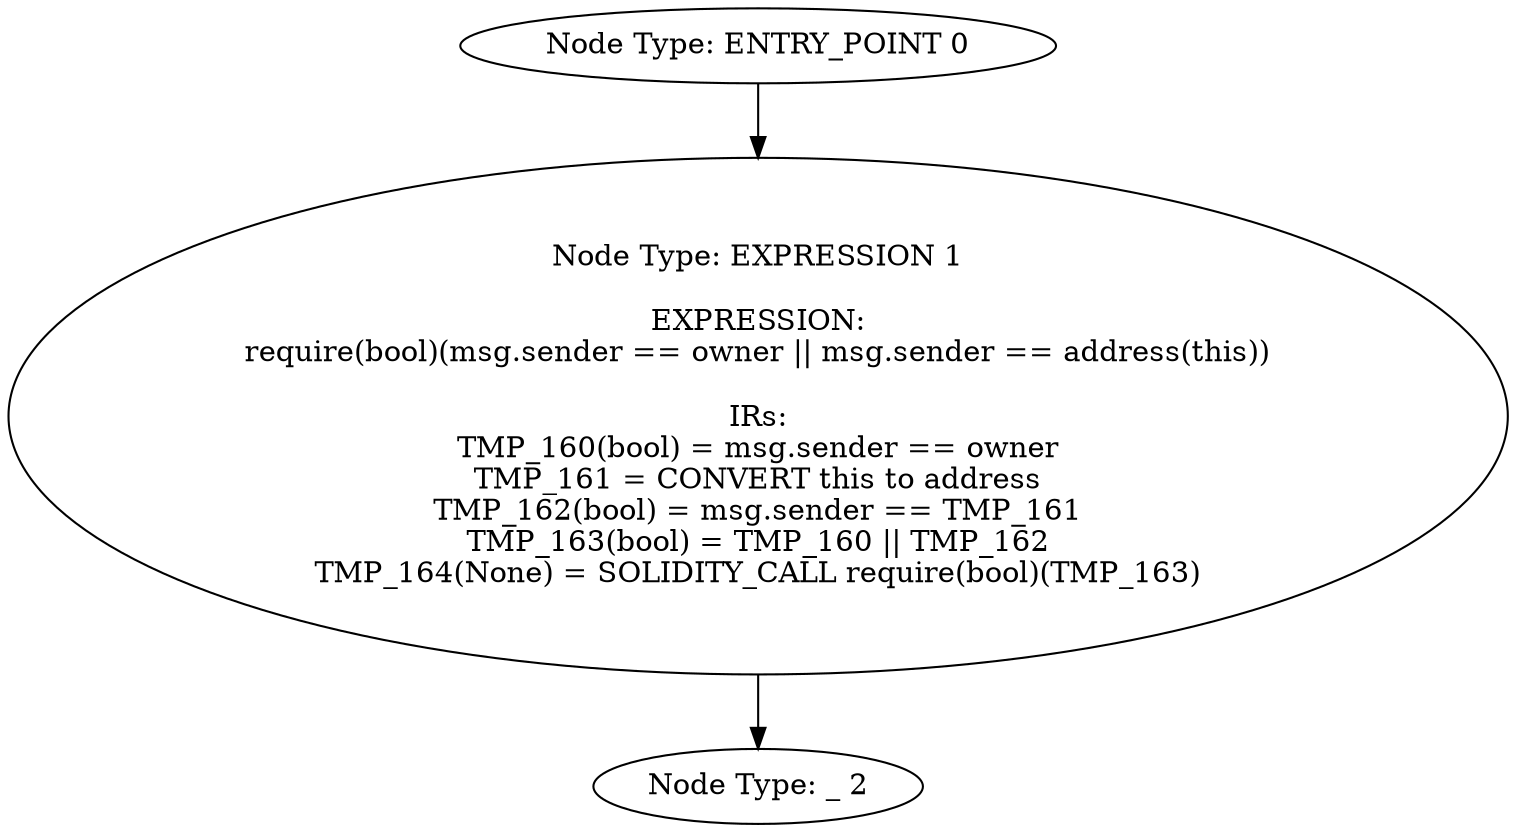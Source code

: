 digraph{
0[label="Node Type: ENTRY_POINT 0
"];
0->1;
1[label="Node Type: EXPRESSION 1

EXPRESSION:
require(bool)(msg.sender == owner || msg.sender == address(this))

IRs:
TMP_160(bool) = msg.sender == owner
TMP_161 = CONVERT this to address
TMP_162(bool) = msg.sender == TMP_161
TMP_163(bool) = TMP_160 || TMP_162
TMP_164(None) = SOLIDITY_CALL require(bool)(TMP_163)"];
1->2;
2[label="Node Type: _ 2
"];
}
